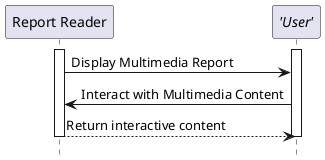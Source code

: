 @startuml

hide footbox

participant "Report Reader" as Reader
participant "//'User'//" as User

activate Reader
activate User
Reader->User: Display Multimedia Report
User->Reader: Interact with Multimedia Content
Reader-->User: Return interactive content
deactivate User
deactivate Reader

@enduml